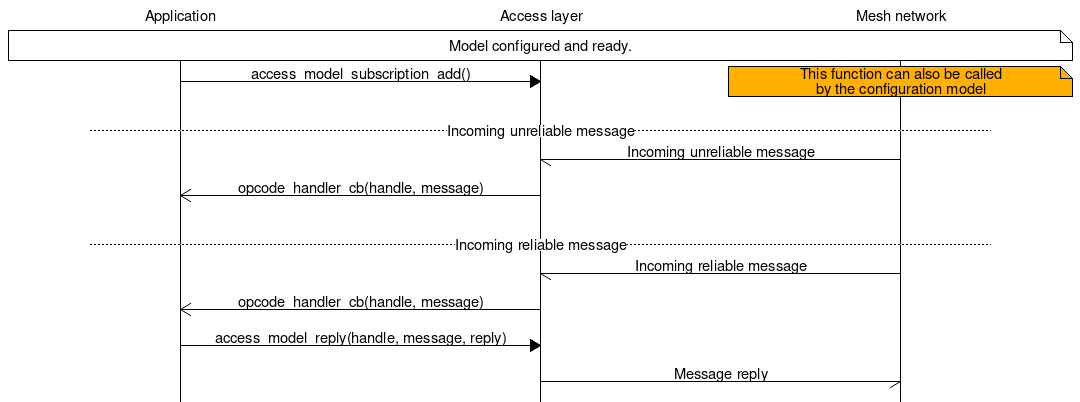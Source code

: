 # Access layer message received
msc {
    hscale = "1.8";

    app [ label = "Application" ], access [ label = "Access layer" ], network [ label = "Mesh network" ];
    app note network [label="Model configured and ready."];
    app => access [ label = "access_model_subscription_add()" ], network note network [ label = "This function can also be called\nby the configuration model", textbgcolor="orange" ];
    |||;
    ---[ label = "Incoming unreliable message" ];
    network -> access [ label = "Incoming unreliable message" ];
    access =>> app [ label = "opcode_handler_cb(handle, message)" ];
    |||;
    ---[label = "Incoming reliable message"];
    network -> access [ label = "Incoming reliable message" ];
    access =>> app [ label = "opcode_handler_cb(handle, message)" ];
    app => access [ label = "access_model_reply(handle, message, reply)" ];
    access -> network [ label = "Message reply" ];
}
